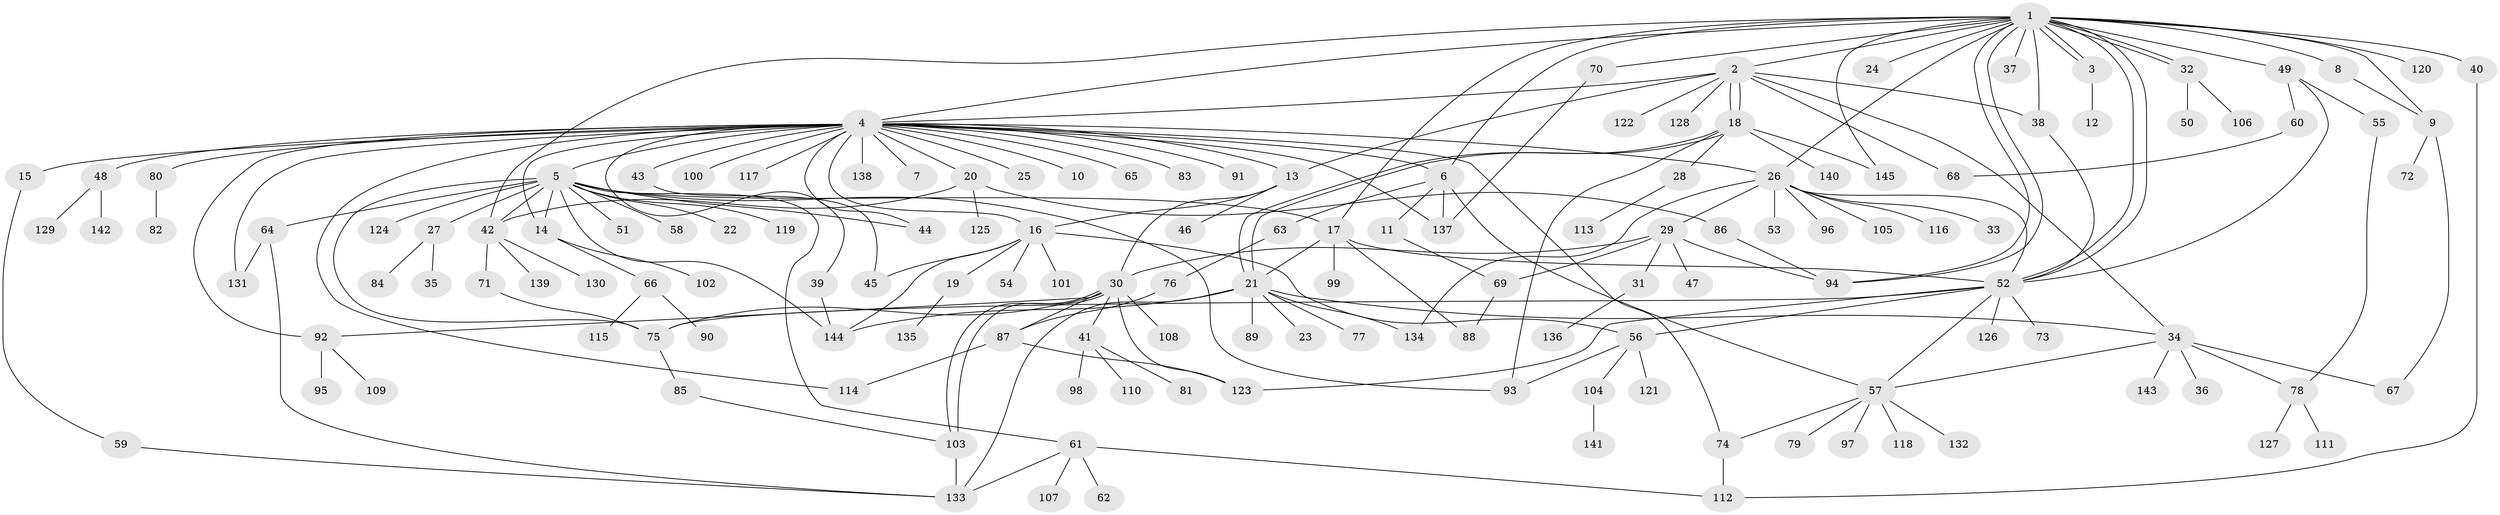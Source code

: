 // Generated by graph-tools (version 1.1) at 2025/48/03/09/25 04:48:36]
// undirected, 145 vertices, 207 edges
graph export_dot {
graph [start="1"]
  node [color=gray90,style=filled];
  1;
  2;
  3;
  4;
  5;
  6;
  7;
  8;
  9;
  10;
  11;
  12;
  13;
  14;
  15;
  16;
  17;
  18;
  19;
  20;
  21;
  22;
  23;
  24;
  25;
  26;
  27;
  28;
  29;
  30;
  31;
  32;
  33;
  34;
  35;
  36;
  37;
  38;
  39;
  40;
  41;
  42;
  43;
  44;
  45;
  46;
  47;
  48;
  49;
  50;
  51;
  52;
  53;
  54;
  55;
  56;
  57;
  58;
  59;
  60;
  61;
  62;
  63;
  64;
  65;
  66;
  67;
  68;
  69;
  70;
  71;
  72;
  73;
  74;
  75;
  76;
  77;
  78;
  79;
  80;
  81;
  82;
  83;
  84;
  85;
  86;
  87;
  88;
  89;
  90;
  91;
  92;
  93;
  94;
  95;
  96;
  97;
  98;
  99;
  100;
  101;
  102;
  103;
  104;
  105;
  106;
  107;
  108;
  109;
  110;
  111;
  112;
  113;
  114;
  115;
  116;
  117;
  118;
  119;
  120;
  121;
  122;
  123;
  124;
  125;
  126;
  127;
  128;
  129;
  130;
  131;
  132;
  133;
  134;
  135;
  136;
  137;
  138;
  139;
  140;
  141;
  142;
  143;
  144;
  145;
  1 -- 2;
  1 -- 3;
  1 -- 3;
  1 -- 4;
  1 -- 6;
  1 -- 8;
  1 -- 9;
  1 -- 17;
  1 -- 24;
  1 -- 26;
  1 -- 32;
  1 -- 32;
  1 -- 37;
  1 -- 38;
  1 -- 40;
  1 -- 42;
  1 -- 49;
  1 -- 52;
  1 -- 52;
  1 -- 70;
  1 -- 94;
  1 -- 94;
  1 -- 120;
  1 -- 145;
  2 -- 4;
  2 -- 13;
  2 -- 18;
  2 -- 18;
  2 -- 34;
  2 -- 38;
  2 -- 68;
  2 -- 122;
  2 -- 128;
  3 -- 12;
  4 -- 5;
  4 -- 6;
  4 -- 7;
  4 -- 10;
  4 -- 13;
  4 -- 14;
  4 -- 15;
  4 -- 16;
  4 -- 20;
  4 -- 25;
  4 -- 26;
  4 -- 39;
  4 -- 43;
  4 -- 44;
  4 -- 48;
  4 -- 65;
  4 -- 74;
  4 -- 80;
  4 -- 83;
  4 -- 91;
  4 -- 92;
  4 -- 100;
  4 -- 114;
  4 -- 117;
  4 -- 131;
  4 -- 137;
  4 -- 138;
  5 -- 14;
  5 -- 17;
  5 -- 22;
  5 -- 27;
  5 -- 42;
  5 -- 44;
  5 -- 51;
  5 -- 58;
  5 -- 61;
  5 -- 64;
  5 -- 75;
  5 -- 93;
  5 -- 119;
  5 -- 124;
  5 -- 144;
  6 -- 11;
  6 -- 57;
  6 -- 63;
  6 -- 137;
  8 -- 9;
  9 -- 67;
  9 -- 72;
  11 -- 69;
  13 -- 16;
  13 -- 30;
  13 -- 46;
  14 -- 66;
  14 -- 102;
  15 -- 59;
  16 -- 19;
  16 -- 45;
  16 -- 54;
  16 -- 56;
  16 -- 101;
  16 -- 144;
  17 -- 21;
  17 -- 52;
  17 -- 88;
  17 -- 99;
  18 -- 21;
  18 -- 21;
  18 -- 28;
  18 -- 93;
  18 -- 140;
  18 -- 145;
  19 -- 135;
  20 -- 42;
  20 -- 86;
  20 -- 125;
  21 -- 23;
  21 -- 34;
  21 -- 77;
  21 -- 89;
  21 -- 133;
  21 -- 134;
  21 -- 144;
  26 -- 29;
  26 -- 33;
  26 -- 52;
  26 -- 53;
  26 -- 96;
  26 -- 105;
  26 -- 116;
  26 -- 134;
  27 -- 35;
  27 -- 84;
  28 -- 113;
  29 -- 30;
  29 -- 31;
  29 -- 47;
  29 -- 69;
  29 -- 94;
  30 -- 41;
  30 -- 75;
  30 -- 87;
  30 -- 92;
  30 -- 103;
  30 -- 103;
  30 -- 108;
  30 -- 123;
  31 -- 136;
  32 -- 50;
  32 -- 106;
  34 -- 36;
  34 -- 57;
  34 -- 67;
  34 -- 78;
  34 -- 143;
  38 -- 52;
  39 -- 144;
  40 -- 112;
  41 -- 81;
  41 -- 98;
  41 -- 110;
  42 -- 71;
  42 -- 130;
  42 -- 139;
  43 -- 45;
  48 -- 129;
  48 -- 142;
  49 -- 52;
  49 -- 55;
  49 -- 60;
  52 -- 56;
  52 -- 57;
  52 -- 73;
  52 -- 75;
  52 -- 123;
  52 -- 126;
  55 -- 78;
  56 -- 93;
  56 -- 104;
  56 -- 121;
  57 -- 74;
  57 -- 79;
  57 -- 97;
  57 -- 118;
  57 -- 132;
  59 -- 133;
  60 -- 68;
  61 -- 62;
  61 -- 107;
  61 -- 112;
  61 -- 133;
  63 -- 76;
  64 -- 131;
  64 -- 133;
  66 -- 90;
  66 -- 115;
  69 -- 88;
  70 -- 137;
  71 -- 75;
  74 -- 112;
  75 -- 85;
  76 -- 87;
  78 -- 111;
  78 -- 127;
  80 -- 82;
  85 -- 103;
  86 -- 94;
  87 -- 114;
  87 -- 123;
  92 -- 95;
  92 -- 109;
  103 -- 133;
  104 -- 141;
}
